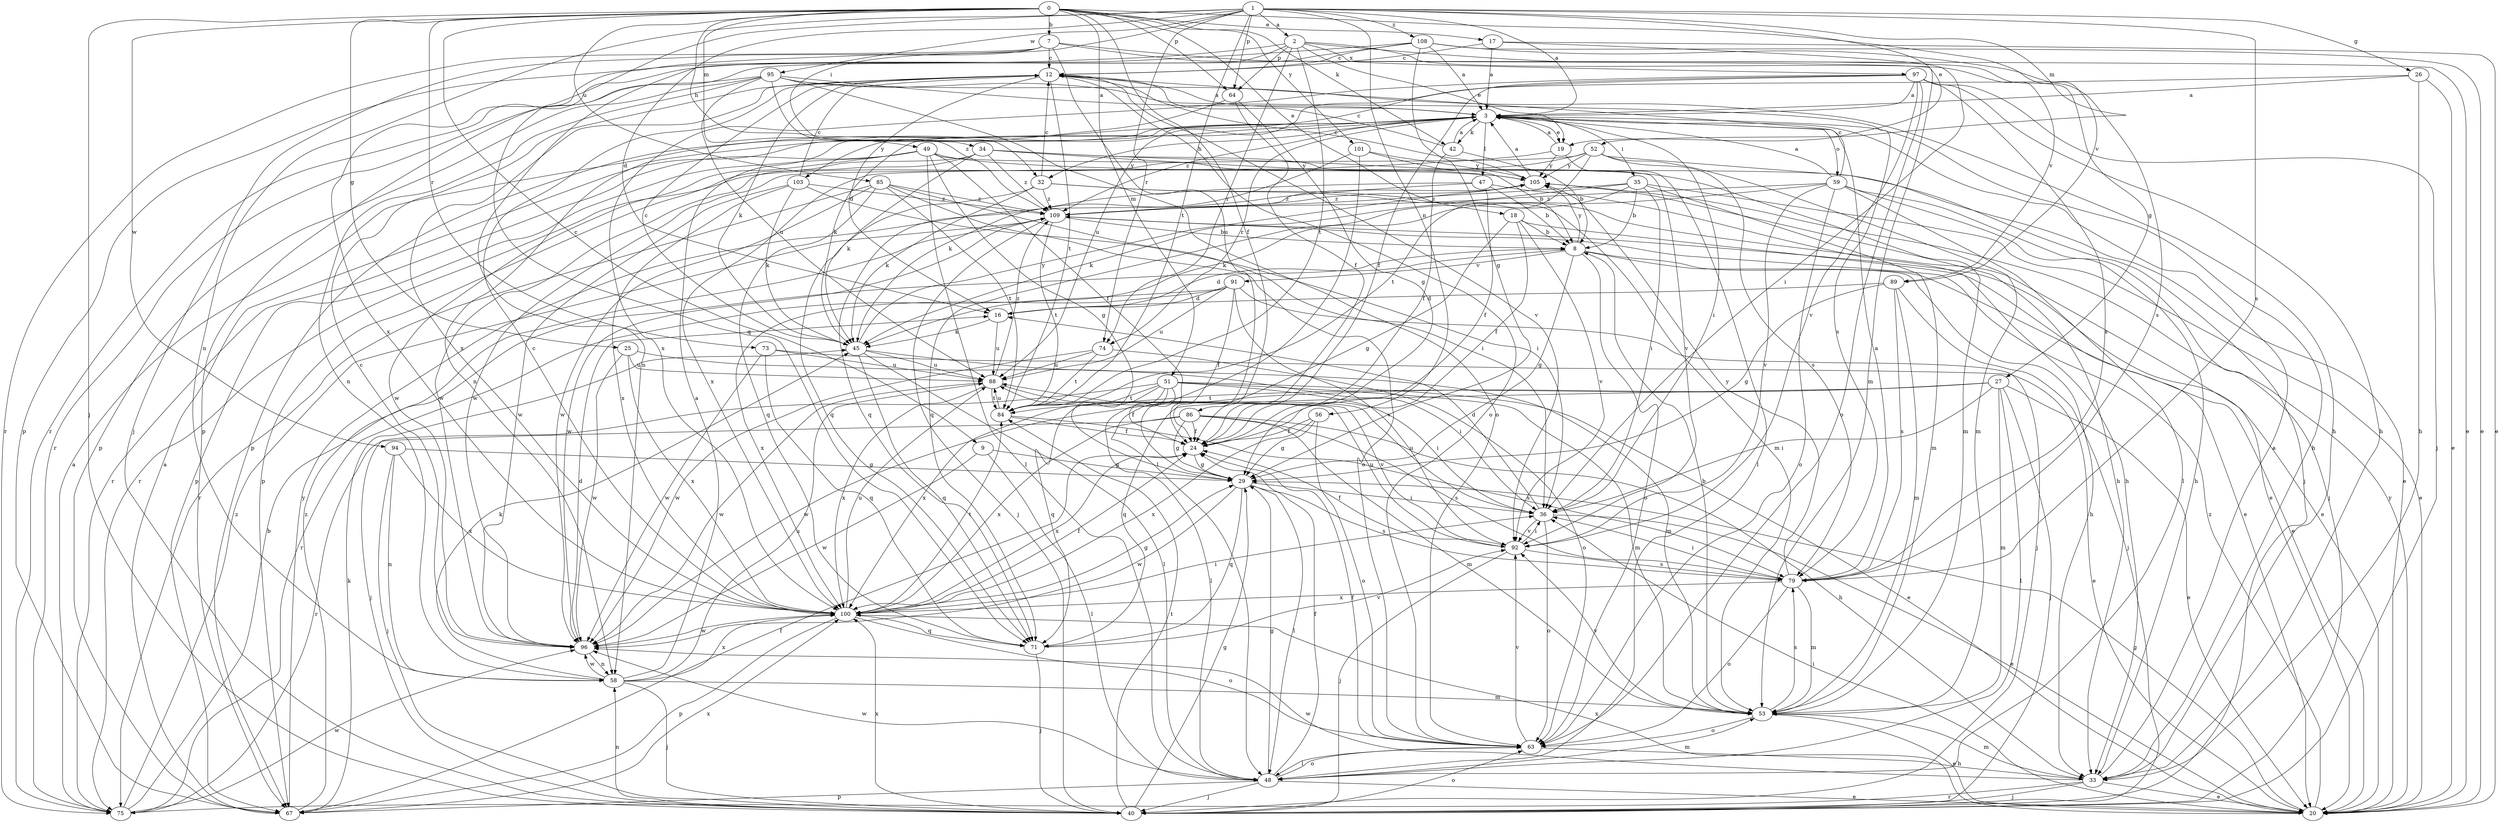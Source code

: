 strict digraph  {
0;
1;
2;
3;
7;
8;
9;
12;
16;
17;
18;
19;
20;
24;
25;
26;
27;
29;
32;
33;
34;
35;
36;
40;
42;
45;
47;
48;
49;
51;
52;
53;
56;
58;
59;
63;
64;
67;
71;
73;
74;
75;
79;
84;
85;
86;
88;
89;
91;
92;
94;
95;
96;
97;
100;
101;
103;
105;
108;
109;
0 -> 7  [label=b];
0 -> 9  [label=c];
0 -> 17  [label=e];
0 -> 18  [label=e];
0 -> 24  [label=f];
0 -> 25  [label=g];
0 -> 32  [label=h];
0 -> 40  [label=j];
0 -> 42  [label=k];
0 -> 49  [label=m];
0 -> 51  [label=m];
0 -> 64  [label=p];
0 -> 73  [label=r];
0 -> 85  [label=u];
0 -> 89  [label=v];
0 -> 94  [label=w];
0 -> 101  [label=y];
1 -> 2  [label=a];
1 -> 3  [label=a];
1 -> 16  [label=d];
1 -> 19  [label=e];
1 -> 26  [label=g];
1 -> 34  [label=i];
1 -> 52  [label=m];
1 -> 56  [label=n];
1 -> 58  [label=n];
1 -> 64  [label=p];
1 -> 71  [label=q];
1 -> 74  [label=r];
1 -> 79  [label=s];
1 -> 84  [label=t];
1 -> 95  [label=w];
1 -> 108  [label=z];
2 -> 19  [label=e];
2 -> 27  [label=g];
2 -> 58  [label=n];
2 -> 64  [label=p];
2 -> 67  [label=p];
2 -> 74  [label=r];
2 -> 84  [label=t];
2 -> 89  [label=v];
2 -> 97  [label=x];
3 -> 19  [label=e];
3 -> 32  [label=h];
3 -> 33  [label=h];
3 -> 35  [label=i];
3 -> 36  [label=i];
3 -> 42  [label=k];
3 -> 45  [label=k];
3 -> 47  [label=l];
3 -> 59  [label=o];
3 -> 74  [label=r];
3 -> 103  [label=y];
3 -> 109  [label=z];
7 -> 12  [label=c];
7 -> 20  [label=e];
7 -> 40  [label=j];
7 -> 53  [label=m];
7 -> 75  [label=r];
7 -> 86  [label=u];
7 -> 100  [label=x];
8 -> 16  [label=d];
8 -> 20  [label=e];
8 -> 29  [label=g];
8 -> 33  [label=h];
8 -> 63  [label=o];
8 -> 91  [label=v];
8 -> 105  [label=y];
9 -> 29  [label=g];
9 -> 48  [label=l];
9 -> 96  [label=w];
12 -> 3  [label=a];
12 -> 16  [label=d];
12 -> 45  [label=k];
12 -> 63  [label=o];
12 -> 84  [label=t];
12 -> 92  [label=v];
12 -> 100  [label=x];
16 -> 45  [label=k];
16 -> 88  [label=u];
17 -> 3  [label=a];
17 -> 12  [label=c];
17 -> 20  [label=e];
17 -> 36  [label=i];
18 -> 8  [label=b];
18 -> 20  [label=e];
18 -> 24  [label=f];
18 -> 29  [label=g];
18 -> 92  [label=v];
19 -> 3  [label=a];
19 -> 48  [label=l];
19 -> 100  [label=x];
19 -> 105  [label=y];
20 -> 29  [label=g];
20 -> 36  [label=i];
20 -> 100  [label=x];
20 -> 105  [label=y];
20 -> 109  [label=z];
24 -> 29  [label=g];
24 -> 100  [label=x];
25 -> 36  [label=i];
25 -> 88  [label=u];
25 -> 96  [label=w];
25 -> 100  [label=x];
26 -> 3  [label=a];
26 -> 20  [label=e];
26 -> 33  [label=h];
26 -> 67  [label=p];
27 -> 20  [label=e];
27 -> 36  [label=i];
27 -> 40  [label=j];
27 -> 48  [label=l];
27 -> 53  [label=m];
27 -> 71  [label=q];
27 -> 84  [label=t];
27 -> 96  [label=w];
29 -> 36  [label=i];
29 -> 48  [label=l];
29 -> 71  [label=q];
29 -> 79  [label=s];
29 -> 96  [label=w];
32 -> 12  [label=c];
32 -> 20  [label=e];
32 -> 45  [label=k];
32 -> 53  [label=m];
32 -> 71  [label=q];
32 -> 109  [label=z];
33 -> 3  [label=a];
33 -> 20  [label=e];
33 -> 40  [label=j];
33 -> 53  [label=m];
33 -> 75  [label=r];
33 -> 96  [label=w];
34 -> 45  [label=k];
34 -> 53  [label=m];
34 -> 67  [label=p];
34 -> 92  [label=v];
34 -> 96  [label=w];
34 -> 105  [label=y];
34 -> 109  [label=z];
35 -> 8  [label=b];
35 -> 20  [label=e];
35 -> 36  [label=i];
35 -> 45  [label=k];
35 -> 53  [label=m];
35 -> 71  [label=q];
35 -> 109  [label=z];
36 -> 16  [label=d];
36 -> 20  [label=e];
36 -> 63  [label=o];
36 -> 88  [label=u];
36 -> 92  [label=v];
40 -> 29  [label=g];
40 -> 58  [label=n];
40 -> 63  [label=o];
40 -> 84  [label=t];
40 -> 100  [label=x];
42 -> 3  [label=a];
42 -> 8  [label=b];
42 -> 12  [label=c];
42 -> 24  [label=f];
45 -> 12  [label=c];
45 -> 48  [label=l];
45 -> 53  [label=m];
45 -> 71  [label=q];
45 -> 88  [label=u];
45 -> 105  [label=y];
47 -> 8  [label=b];
47 -> 24  [label=f];
47 -> 33  [label=h];
47 -> 71  [label=q];
47 -> 109  [label=z];
48 -> 20  [label=e];
48 -> 24  [label=f];
48 -> 29  [label=g];
48 -> 40  [label=j];
48 -> 53  [label=m];
48 -> 63  [label=o];
48 -> 67  [label=p];
48 -> 96  [label=w];
49 -> 20  [label=e];
49 -> 24  [label=f];
49 -> 29  [label=g];
49 -> 48  [label=l];
49 -> 67  [label=p];
49 -> 75  [label=r];
49 -> 96  [label=w];
49 -> 105  [label=y];
51 -> 20  [label=e];
51 -> 24  [label=f];
51 -> 36  [label=i];
51 -> 40  [label=j];
51 -> 48  [label=l];
51 -> 53  [label=m];
51 -> 71  [label=q];
51 -> 84  [label=t];
51 -> 100  [label=x];
52 -> 40  [label=j];
52 -> 53  [label=m];
52 -> 75  [label=r];
52 -> 79  [label=s];
52 -> 84  [label=t];
52 -> 96  [label=w];
52 -> 105  [label=y];
53 -> 8  [label=b];
53 -> 20  [label=e];
53 -> 63  [label=o];
53 -> 79  [label=s];
53 -> 92  [label=v];
56 -> 24  [label=f];
56 -> 29  [label=g];
56 -> 63  [label=o];
56 -> 100  [label=x];
58 -> 3  [label=a];
58 -> 40  [label=j];
58 -> 45  [label=k];
58 -> 53  [label=m];
58 -> 88  [label=u];
58 -> 96  [label=w];
58 -> 100  [label=x];
59 -> 3  [label=a];
59 -> 12  [label=c];
59 -> 33  [label=h];
59 -> 40  [label=j];
59 -> 45  [label=k];
59 -> 48  [label=l];
59 -> 63  [label=o];
59 -> 92  [label=v];
59 -> 109  [label=z];
63 -> 24  [label=f];
63 -> 33  [label=h];
63 -> 48  [label=l];
63 -> 92  [label=v];
64 -> 24  [label=f];
64 -> 29  [label=g];
64 -> 58  [label=n];
67 -> 3  [label=a];
67 -> 24  [label=f];
67 -> 45  [label=k];
67 -> 100  [label=x];
67 -> 105  [label=y];
67 -> 109  [label=z];
71 -> 40  [label=j];
71 -> 92  [label=v];
73 -> 20  [label=e];
73 -> 71  [label=q];
73 -> 88  [label=u];
73 -> 96  [label=w];
74 -> 63  [label=o];
74 -> 84  [label=t];
74 -> 88  [label=u];
74 -> 96  [label=w];
75 -> 3  [label=a];
75 -> 8  [label=b];
75 -> 96  [label=w];
75 -> 109  [label=z];
79 -> 3  [label=a];
79 -> 36  [label=i];
79 -> 53  [label=m];
79 -> 63  [label=o];
79 -> 100  [label=x];
79 -> 105  [label=y];
84 -> 24  [label=f];
84 -> 79  [label=s];
84 -> 88  [label=u];
85 -> 36  [label=i];
85 -> 63  [label=o];
85 -> 71  [label=q];
85 -> 75  [label=r];
85 -> 84  [label=t];
85 -> 96  [label=w];
85 -> 109  [label=z];
86 -> 24  [label=f];
86 -> 29  [label=g];
86 -> 33  [label=h];
86 -> 53  [label=m];
86 -> 75  [label=r];
86 -> 79  [label=s];
86 -> 100  [label=x];
88 -> 84  [label=t];
88 -> 92  [label=v];
88 -> 96  [label=w];
88 -> 100  [label=x];
88 -> 109  [label=z];
89 -> 16  [label=d];
89 -> 29  [label=g];
89 -> 40  [label=j];
89 -> 53  [label=m];
89 -> 79  [label=s];
91 -> 16  [label=d];
91 -> 24  [label=f];
91 -> 40  [label=j];
91 -> 75  [label=r];
91 -> 88  [label=u];
91 -> 92  [label=v];
91 -> 100  [label=x];
92 -> 24  [label=f];
92 -> 36  [label=i];
92 -> 40  [label=j];
92 -> 79  [label=s];
92 -> 88  [label=u];
94 -> 29  [label=g];
94 -> 40  [label=j];
94 -> 58  [label=n];
94 -> 100  [label=x];
95 -> 3  [label=a];
95 -> 33  [label=h];
95 -> 58  [label=n];
95 -> 63  [label=o];
95 -> 67  [label=p];
95 -> 75  [label=r];
95 -> 79  [label=s];
95 -> 88  [label=u];
95 -> 109  [label=z];
96 -> 12  [label=c];
96 -> 16  [label=d];
96 -> 58  [label=n];
97 -> 3  [label=a];
97 -> 24  [label=f];
97 -> 33  [label=h];
97 -> 40  [label=j];
97 -> 63  [label=o];
97 -> 79  [label=s];
97 -> 88  [label=u];
97 -> 92  [label=v];
97 -> 100  [label=x];
100 -> 12  [label=c];
100 -> 24  [label=f];
100 -> 29  [label=g];
100 -> 36  [label=i];
100 -> 63  [label=o];
100 -> 67  [label=p];
100 -> 71  [label=q];
100 -> 84  [label=t];
100 -> 88  [label=u];
100 -> 96  [label=w];
101 -> 8  [label=b];
101 -> 45  [label=k];
101 -> 48  [label=l];
101 -> 105  [label=y];
103 -> 12  [label=c];
103 -> 36  [label=i];
103 -> 45  [label=k];
103 -> 96  [label=w];
103 -> 100  [label=x];
103 -> 109  [label=z];
105 -> 3  [label=a];
105 -> 12  [label=c];
105 -> 33  [label=h];
105 -> 109  [label=z];
108 -> 3  [label=a];
108 -> 12  [label=c];
108 -> 20  [label=e];
108 -> 29  [label=g];
108 -> 67  [label=p];
108 -> 75  [label=r];
108 -> 79  [label=s];
109 -> 8  [label=b];
109 -> 20  [label=e];
109 -> 40  [label=j];
109 -> 84  [label=t];
109 -> 96  [label=w];
}
